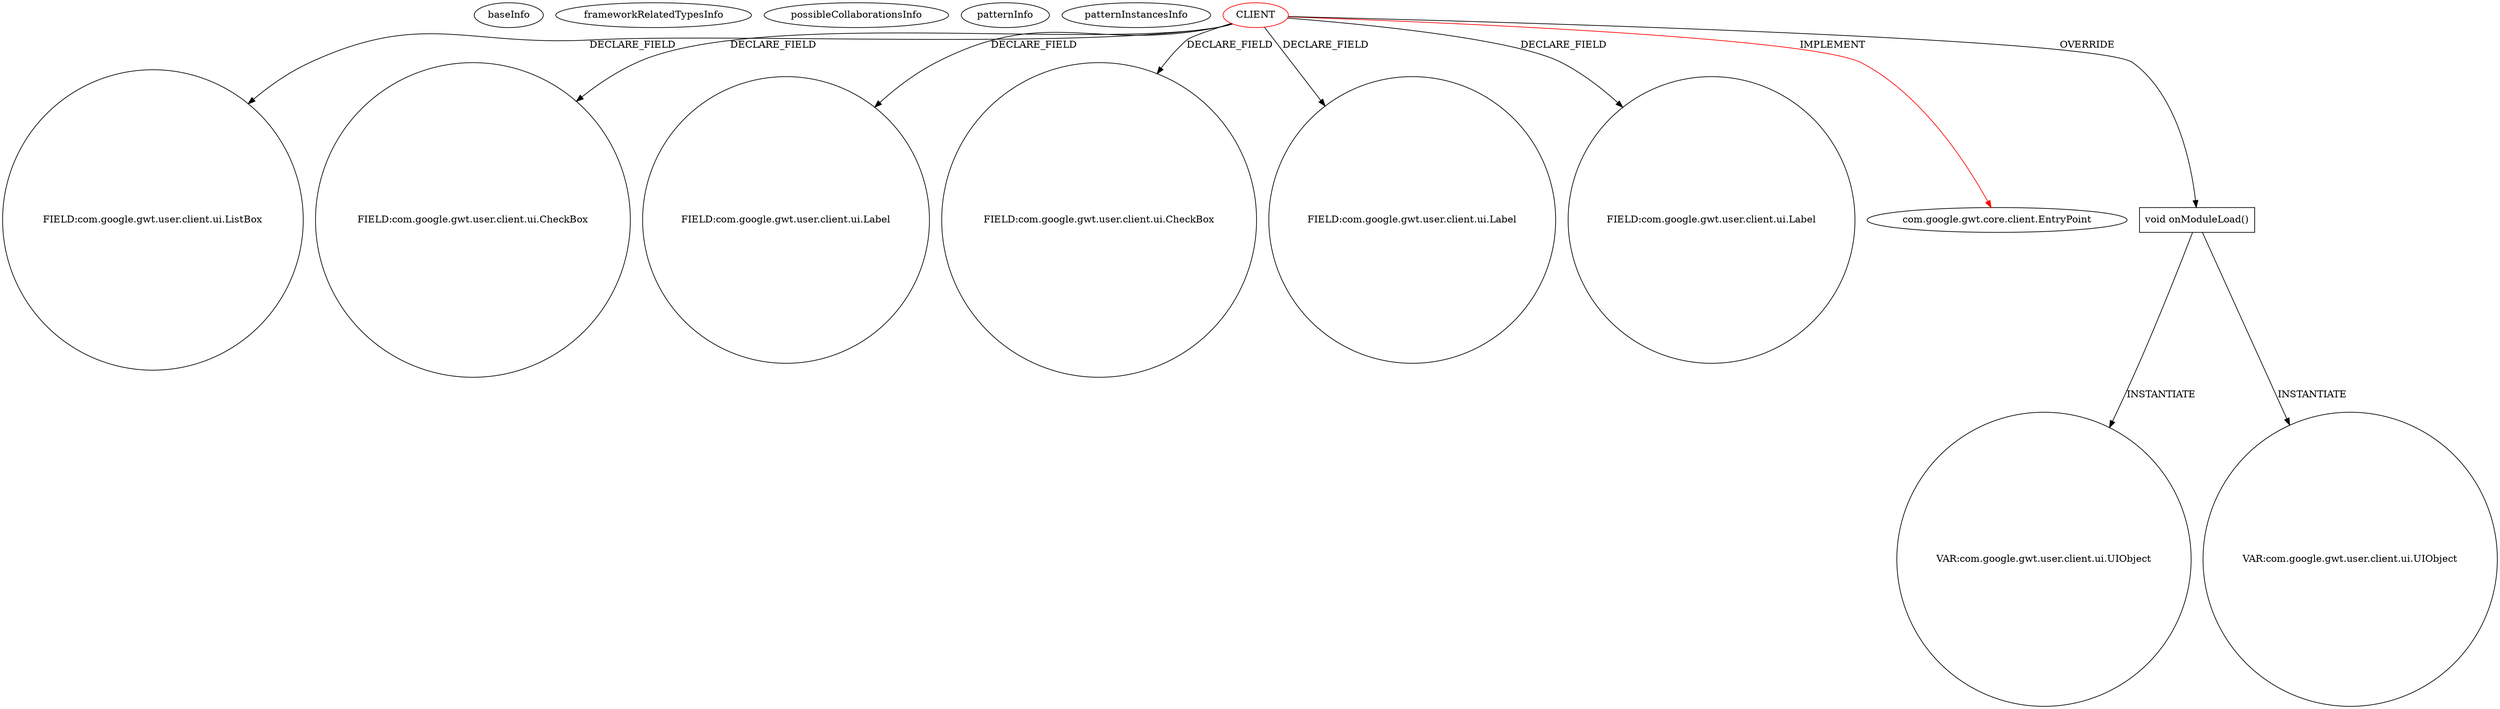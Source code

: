 digraph {
baseInfo[graphId=521,category="pattern",isAnonymous=false,possibleRelation=false]
frameworkRelatedTypesInfo[0="com.google.gwt.core.client.EntryPoint"]
possibleCollaborationsInfo[]
patternInfo[frequency=2.0,patternRootClient=0]
patternInstancesInfo[0="akjava-WebTestMaker~/akjava-WebTestMaker/WebTestMaker-master/src/com/akjava/gwt/webtestmaker/client/WebTestMaker.java~WebTestMaker~655",1="Tok-Erwin~/Tok-Erwin/Erwin-master/src/main/java/erwin/client/Erwin.java~Erwin~388"]
2[label="FIELD:com.google.gwt.user.client.ui.ListBox",vertexType="FIELD_DECLARATION",isFrameworkType=false,shape=circle]
0[label="CLIENT",vertexType="ROOT_CLIENT_CLASS_DECLARATION",isFrameworkType=false,color=red]
10[label="FIELD:com.google.gwt.user.client.ui.CheckBox",vertexType="FIELD_DECLARATION",isFrameworkType=false,shape=circle]
26[label="FIELD:com.google.gwt.user.client.ui.Label",vertexType="FIELD_DECLARATION",isFrameworkType=false,shape=circle]
16[label="FIELD:com.google.gwt.user.client.ui.CheckBox",vertexType="FIELD_DECLARATION",isFrameworkType=false,shape=circle]
22[label="FIELD:com.google.gwt.user.client.ui.Label",vertexType="FIELD_DECLARATION",isFrameworkType=false,shape=circle]
6[label="FIELD:com.google.gwt.user.client.ui.Label",vertexType="FIELD_DECLARATION",isFrameworkType=false,shape=circle]
1[label="com.google.gwt.core.client.EntryPoint",vertexType="FRAMEWORK_INTERFACE_TYPE",isFrameworkType=false]
28[label="void onModuleLoad()",vertexType="OVERRIDING_METHOD_DECLARATION",isFrameworkType=false,shape=box]
300[label="VAR:com.google.gwt.user.client.ui.UIObject",vertexType="VARIABLE_EXPRESION",isFrameworkType=false,shape=circle]
179[label="VAR:com.google.gwt.user.client.ui.UIObject",vertexType="VARIABLE_EXPRESION",isFrameworkType=false,shape=circle]
0->26[label="DECLARE_FIELD"]
0->22[label="DECLARE_FIELD"]
28->179[label="INSTANTIATE"]
28->300[label="INSTANTIATE"]
0->6[label="DECLARE_FIELD"]
0->10[label="DECLARE_FIELD"]
0->28[label="OVERRIDE"]
0->2[label="DECLARE_FIELD"]
0->16[label="DECLARE_FIELD"]
0->1[label="IMPLEMENT",color=red]
}
